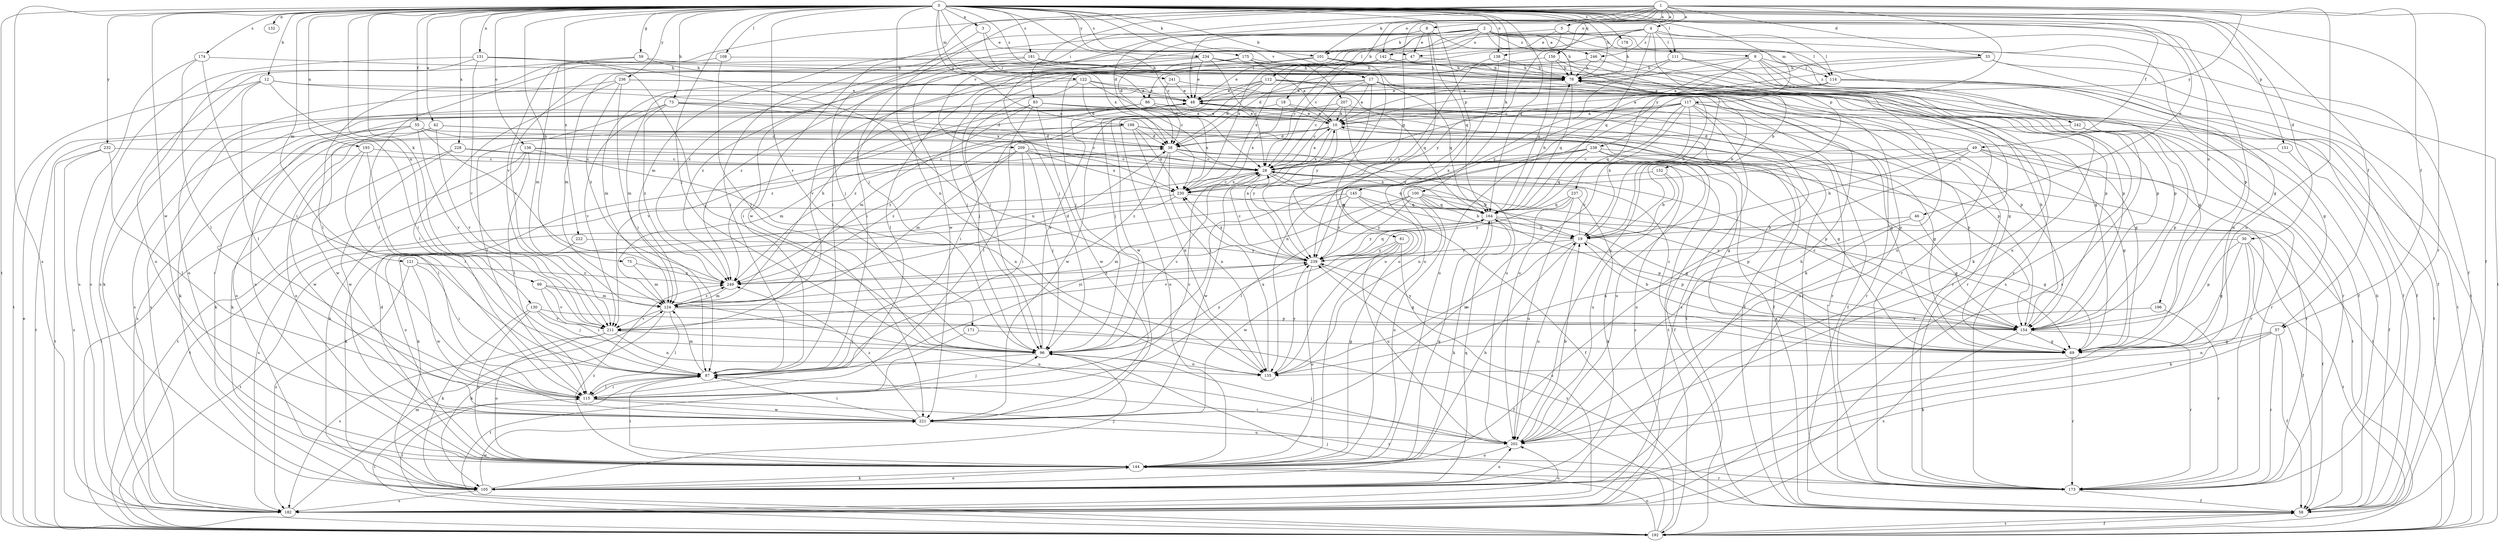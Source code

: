 strict digraph  {
0;
1;
2;
3;
4;
5;
8;
9;
10;
12;
17;
18;
19;
28;
30;
33;
38;
42;
46;
47;
48;
49;
55;
57;
58;
59;
61;
69;
73;
75;
78;
83;
86;
87;
96;
99;
100;
101;
105;
108;
111;
112;
114;
115;
117;
121;
122;
124;
130;
131;
132;
135;
136;
138;
142;
144;
145;
151;
152;
154;
156;
164;
171;
173;
174;
175;
178;
181;
182;
192;
193;
196;
198;
202;
207;
209;
211;
221;
222;
228;
230;
232;
234;
236;
237;
238;
239;
241;
242;
246;
249;
0 -> 3  [label=a];
0 -> 12  [label=b];
0 -> 17  [label=b];
0 -> 28  [label=c];
0 -> 30  [label=d];
0 -> 42  [label=e];
0 -> 46  [label=e];
0 -> 49  [label=f];
0 -> 55  [label=f];
0 -> 57  [label=f];
0 -> 59  [label=g];
0 -> 73  [label=h];
0 -> 75  [label=h];
0 -> 78  [label=h];
0 -> 96  [label=j];
0 -> 99  [label=k];
0 -> 100  [label=k];
0 -> 101  [label=k];
0 -> 108  [label=l];
0 -> 111  [label=l];
0 -> 117  [label=m];
0 -> 121  [label=m];
0 -> 122  [label=m];
0 -> 130  [label=n];
0 -> 131  [label=n];
0 -> 132  [label=n];
0 -> 135  [label=n];
0 -> 136  [label=o];
0 -> 138  [label=o];
0 -> 145  [label=p];
0 -> 151  [label=p];
0 -> 156  [label=q];
0 -> 164  [label=q];
0 -> 171  [label=r];
0 -> 173  [label=r];
0 -> 174  [label=s];
0 -> 175  [label=s];
0 -> 178  [label=s];
0 -> 181  [label=s];
0 -> 182  [label=s];
0 -> 192  [label=t];
0 -> 193  [label=u];
0 -> 196  [label=u];
0 -> 198  [label=u];
0 -> 202  [label=u];
0 -> 207  [label=v];
0 -> 221  [label=w];
0 -> 222  [label=x];
0 -> 228  [label=x];
0 -> 230  [label=x];
0 -> 232  [label=y];
0 -> 234  [label=y];
0 -> 236  [label=y];
0 -> 241  [label=z];
1 -> 4  [label=a];
1 -> 5  [label=a];
1 -> 8  [label=a];
1 -> 18  [label=b];
1 -> 33  [label=d];
1 -> 38  [label=d];
1 -> 57  [label=f];
1 -> 58  [label=f];
1 -> 61  [label=g];
1 -> 83  [label=i];
1 -> 96  [label=j];
1 -> 101  [label=k];
1 -> 138  [label=o];
1 -> 142  [label=o];
1 -> 202  [label=u];
1 -> 209  [label=v];
1 -> 211  [label=v];
1 -> 221  [label=w];
1 -> 237  [label=y];
1 -> 238  [label=y];
2 -> 9  [label=a];
2 -> 38  [label=d];
2 -> 69  [label=g];
2 -> 78  [label=h];
2 -> 86  [label=i];
2 -> 101  [label=k];
2 -> 105  [label=k];
2 -> 124  [label=m];
2 -> 142  [label=o];
2 -> 192  [label=t];
2 -> 221  [label=w];
2 -> 230  [label=x];
2 -> 242  [label=z];
2 -> 246  [label=z];
3 -> 47  [label=e];
3 -> 86  [label=i];
3 -> 96  [label=j];
4 -> 58  [label=f];
4 -> 96  [label=j];
4 -> 111  [label=l];
4 -> 112  [label=l];
4 -> 114  [label=l];
4 -> 152  [label=p];
4 -> 164  [label=q];
4 -> 239  [label=y];
4 -> 246  [label=z];
4 -> 249  [label=z];
5 -> 28  [label=c];
5 -> 47  [label=e];
5 -> 87  [label=i];
5 -> 114  [label=l];
5 -> 154  [label=p];
8 -> 19  [label=b];
8 -> 47  [label=e];
8 -> 48  [label=e];
8 -> 87  [label=i];
8 -> 135  [label=n];
8 -> 164  [label=q];
9 -> 10  [label=a];
9 -> 69  [label=g];
9 -> 96  [label=j];
9 -> 114  [label=l];
9 -> 154  [label=p];
9 -> 182  [label=s];
9 -> 239  [label=y];
10 -> 38  [label=d];
10 -> 48  [label=e];
10 -> 69  [label=g];
10 -> 144  [label=o];
10 -> 192  [label=t];
10 -> 230  [label=x];
10 -> 239  [label=y];
10 -> 249  [label=z];
12 -> 48  [label=e];
12 -> 87  [label=i];
12 -> 105  [label=k];
12 -> 115  [label=l];
12 -> 192  [label=t];
12 -> 230  [label=x];
17 -> 10  [label=a];
17 -> 28  [label=c];
17 -> 48  [label=e];
17 -> 69  [label=g];
17 -> 124  [label=m];
17 -> 164  [label=q];
17 -> 173  [label=r];
17 -> 239  [label=y];
18 -> 10  [label=a];
18 -> 173  [label=r];
18 -> 221  [label=w];
18 -> 230  [label=x];
19 -> 28  [label=c];
19 -> 135  [label=n];
19 -> 154  [label=p];
19 -> 202  [label=u];
19 -> 239  [label=y];
28 -> 10  [label=a];
28 -> 19  [label=b];
28 -> 164  [label=q];
28 -> 192  [label=t];
28 -> 221  [label=w];
28 -> 230  [label=x];
30 -> 58  [label=f];
30 -> 69  [label=g];
30 -> 105  [label=k];
30 -> 154  [label=p];
30 -> 192  [label=t];
30 -> 239  [label=y];
33 -> 10  [label=a];
33 -> 28  [label=c];
33 -> 58  [label=f];
33 -> 78  [label=h];
33 -> 192  [label=t];
38 -> 28  [label=c];
38 -> 135  [label=n];
38 -> 154  [label=p];
38 -> 164  [label=q];
38 -> 249  [label=z];
42 -> 38  [label=d];
42 -> 144  [label=o];
42 -> 154  [label=p];
42 -> 182  [label=s];
42 -> 211  [label=v];
46 -> 19  [label=b];
46 -> 69  [label=g];
46 -> 135  [label=n];
47 -> 78  [label=h];
47 -> 96  [label=j];
48 -> 10  [label=a];
48 -> 58  [label=f];
48 -> 69  [label=g];
48 -> 105  [label=k];
48 -> 144  [label=o];
48 -> 173  [label=r];
48 -> 182  [label=s];
49 -> 19  [label=b];
49 -> 28  [label=c];
49 -> 69  [label=g];
49 -> 135  [label=n];
49 -> 144  [label=o];
49 -> 173  [label=r];
49 -> 192  [label=t];
55 -> 28  [label=c];
55 -> 38  [label=d];
55 -> 87  [label=i];
55 -> 105  [label=k];
55 -> 192  [label=t];
55 -> 211  [label=v];
55 -> 221  [label=w];
57 -> 58  [label=f];
57 -> 69  [label=g];
57 -> 105  [label=k];
57 -> 135  [label=n];
57 -> 173  [label=r];
58 -> 10  [label=a];
58 -> 78  [label=h];
58 -> 192  [label=t];
59 -> 78  [label=h];
59 -> 115  [label=l];
59 -> 173  [label=r];
59 -> 182  [label=s];
61 -> 182  [label=s];
61 -> 202  [label=u];
61 -> 211  [label=v];
61 -> 221  [label=w];
61 -> 239  [label=y];
69 -> 28  [label=c];
69 -> 173  [label=r];
73 -> 10  [label=a];
73 -> 38  [label=d];
73 -> 115  [label=l];
73 -> 173  [label=r];
73 -> 211  [label=v];
73 -> 249  [label=z];
75 -> 124  [label=m];
75 -> 249  [label=z];
78 -> 48  [label=e];
78 -> 58  [label=f];
78 -> 164  [label=q];
78 -> 182  [label=s];
83 -> 10  [label=a];
83 -> 69  [label=g];
83 -> 115  [label=l];
83 -> 124  [label=m];
83 -> 192  [label=t];
83 -> 221  [label=w];
83 -> 249  [label=z];
86 -> 10  [label=a];
86 -> 58  [label=f];
86 -> 182  [label=s];
86 -> 211  [label=v];
86 -> 230  [label=x];
87 -> 115  [label=l];
87 -> 124  [label=m];
96 -> 28  [label=c];
96 -> 48  [label=e];
96 -> 87  [label=i];
96 -> 135  [label=n];
96 -> 239  [label=y];
99 -> 87  [label=i];
99 -> 124  [label=m];
99 -> 202  [label=u];
99 -> 211  [label=v];
100 -> 19  [label=b];
100 -> 69  [label=g];
100 -> 87  [label=i];
100 -> 115  [label=l];
100 -> 144  [label=o];
100 -> 154  [label=p];
100 -> 164  [label=q];
100 -> 239  [label=y];
101 -> 48  [label=e];
101 -> 78  [label=h];
101 -> 96  [label=j];
101 -> 105  [label=k];
101 -> 144  [label=o];
101 -> 249  [label=z];
105 -> 96  [label=j];
105 -> 144  [label=o];
105 -> 164  [label=q];
105 -> 182  [label=s];
105 -> 202  [label=u];
105 -> 221  [label=w];
108 -> 78  [label=h];
108 -> 96  [label=j];
108 -> 124  [label=m];
111 -> 78  [label=h];
111 -> 144  [label=o];
111 -> 182  [label=s];
111 -> 202  [label=u];
112 -> 38  [label=d];
112 -> 48  [label=e];
112 -> 58  [label=f];
112 -> 96  [label=j];
112 -> 154  [label=p];
112 -> 164  [label=q];
112 -> 221  [label=w];
114 -> 10  [label=a];
114 -> 48  [label=e];
114 -> 58  [label=f];
114 -> 69  [label=g];
114 -> 144  [label=o];
114 -> 192  [label=t];
115 -> 28  [label=c];
115 -> 87  [label=i];
115 -> 96  [label=j];
115 -> 173  [label=r];
115 -> 221  [label=w];
117 -> 10  [label=a];
117 -> 19  [label=b];
117 -> 58  [label=f];
117 -> 87  [label=i];
117 -> 135  [label=n];
117 -> 144  [label=o];
117 -> 164  [label=q];
117 -> 173  [label=r];
117 -> 182  [label=s];
117 -> 192  [label=t];
117 -> 202  [label=u];
121 -> 87  [label=i];
121 -> 182  [label=s];
121 -> 221  [label=w];
121 -> 249  [label=z];
122 -> 19  [label=b];
122 -> 28  [label=c];
122 -> 38  [label=d];
122 -> 48  [label=e];
122 -> 96  [label=j];
122 -> 124  [label=m];
124 -> 78  [label=h];
124 -> 105  [label=k];
124 -> 115  [label=l];
124 -> 154  [label=p];
124 -> 211  [label=v];
124 -> 239  [label=y];
124 -> 249  [label=z];
130 -> 58  [label=f];
130 -> 96  [label=j];
130 -> 105  [label=k];
130 -> 144  [label=o];
130 -> 211  [label=v];
131 -> 78  [label=h];
131 -> 96  [label=j];
131 -> 135  [label=n];
131 -> 144  [label=o];
131 -> 182  [label=s];
131 -> 211  [label=v];
135 -> 230  [label=x];
135 -> 239  [label=y];
136 -> 28  [label=c];
136 -> 69  [label=g];
136 -> 105  [label=k];
136 -> 115  [label=l];
136 -> 135  [label=n];
136 -> 192  [label=t];
138 -> 78  [label=h];
138 -> 144  [label=o];
138 -> 239  [label=y];
142 -> 28  [label=c];
142 -> 78  [label=h];
142 -> 154  [label=p];
142 -> 230  [label=x];
142 -> 249  [label=z];
144 -> 19  [label=b];
144 -> 38  [label=d];
144 -> 87  [label=i];
144 -> 105  [label=k];
144 -> 164  [label=q];
144 -> 173  [label=r];
144 -> 249  [label=z];
145 -> 58  [label=f];
145 -> 69  [label=g];
145 -> 105  [label=k];
145 -> 164  [label=q];
145 -> 182  [label=s];
145 -> 239  [label=y];
151 -> 28  [label=c];
151 -> 58  [label=f];
152 -> 19  [label=b];
152 -> 202  [label=u];
152 -> 230  [label=x];
154 -> 19  [label=b];
154 -> 28  [label=c];
154 -> 69  [label=g];
154 -> 78  [label=h];
154 -> 173  [label=r];
154 -> 182  [label=s];
154 -> 239  [label=y];
156 -> 38  [label=d];
156 -> 78  [label=h];
156 -> 164  [label=q];
156 -> 202  [label=u];
164 -> 19  [label=b];
164 -> 58  [label=f];
164 -> 78  [label=h];
164 -> 105  [label=k];
164 -> 124  [label=m];
164 -> 154  [label=p];
164 -> 239  [label=y];
171 -> 69  [label=g];
171 -> 192  [label=t];
173 -> 58  [label=f];
174 -> 78  [label=h];
174 -> 87  [label=i];
174 -> 115  [label=l];
174 -> 182  [label=s];
175 -> 10  [label=a];
175 -> 78  [label=h];
175 -> 115  [label=l];
175 -> 124  [label=m];
175 -> 154  [label=p];
178 -> 78  [label=h];
181 -> 69  [label=g];
181 -> 78  [label=h];
181 -> 87  [label=i];
181 -> 115  [label=l];
182 -> 124  [label=m];
182 -> 202  [label=u];
192 -> 48  [label=e];
192 -> 58  [label=f];
192 -> 87  [label=i];
192 -> 96  [label=j];
192 -> 115  [label=l];
192 -> 144  [label=o];
192 -> 239  [label=y];
193 -> 28  [label=c];
193 -> 87  [label=i];
193 -> 115  [label=l];
193 -> 221  [label=w];
196 -> 173  [label=r];
196 -> 211  [label=v];
198 -> 38  [label=d];
198 -> 69  [label=g];
198 -> 105  [label=k];
198 -> 124  [label=m];
198 -> 135  [label=n];
198 -> 154  [label=p];
198 -> 230  [label=x];
202 -> 19  [label=b];
202 -> 78  [label=h];
202 -> 87  [label=i];
202 -> 96  [label=j];
202 -> 144  [label=o];
207 -> 10  [label=a];
207 -> 28  [label=c];
207 -> 154  [label=p];
207 -> 202  [label=u];
207 -> 249  [label=z];
209 -> 28  [label=c];
209 -> 87  [label=i];
209 -> 96  [label=j];
209 -> 124  [label=m];
209 -> 182  [label=s];
209 -> 230  [label=x];
209 -> 249  [label=z];
211 -> 96  [label=j];
211 -> 135  [label=n];
211 -> 144  [label=o];
211 -> 182  [label=s];
221 -> 87  [label=i];
221 -> 202  [label=u];
221 -> 249  [label=z];
222 -> 192  [label=t];
222 -> 239  [label=y];
228 -> 28  [label=c];
228 -> 58  [label=f];
228 -> 192  [label=t];
228 -> 221  [label=w];
230 -> 28  [label=c];
230 -> 105  [label=k];
230 -> 144  [label=o];
230 -> 164  [label=q];
232 -> 28  [label=c];
232 -> 115  [label=l];
232 -> 182  [label=s];
232 -> 192  [label=t];
234 -> 28  [label=c];
234 -> 48  [label=e];
234 -> 78  [label=h];
234 -> 87  [label=i];
234 -> 154  [label=p];
234 -> 173  [label=r];
234 -> 211  [label=v];
236 -> 19  [label=b];
236 -> 48  [label=e];
236 -> 87  [label=i];
236 -> 115  [label=l];
236 -> 144  [label=o];
236 -> 249  [label=z];
237 -> 105  [label=k];
237 -> 164  [label=q];
237 -> 202  [label=u];
237 -> 221  [label=w];
237 -> 239  [label=y];
238 -> 28  [label=c];
238 -> 96  [label=j];
238 -> 164  [label=q];
238 -> 173  [label=r];
238 -> 192  [label=t];
238 -> 202  [label=u];
238 -> 230  [label=x];
239 -> 10  [label=a];
239 -> 28  [label=c];
239 -> 69  [label=g];
239 -> 144  [label=o];
239 -> 164  [label=q];
239 -> 230  [label=x];
239 -> 249  [label=z];
241 -> 38  [label=d];
241 -> 48  [label=e];
241 -> 173  [label=r];
242 -> 38  [label=d];
242 -> 154  [label=p];
242 -> 173  [label=r];
246 -> 78  [label=h];
246 -> 202  [label=u];
246 -> 211  [label=v];
249 -> 38  [label=d];
249 -> 124  [label=m];
}

